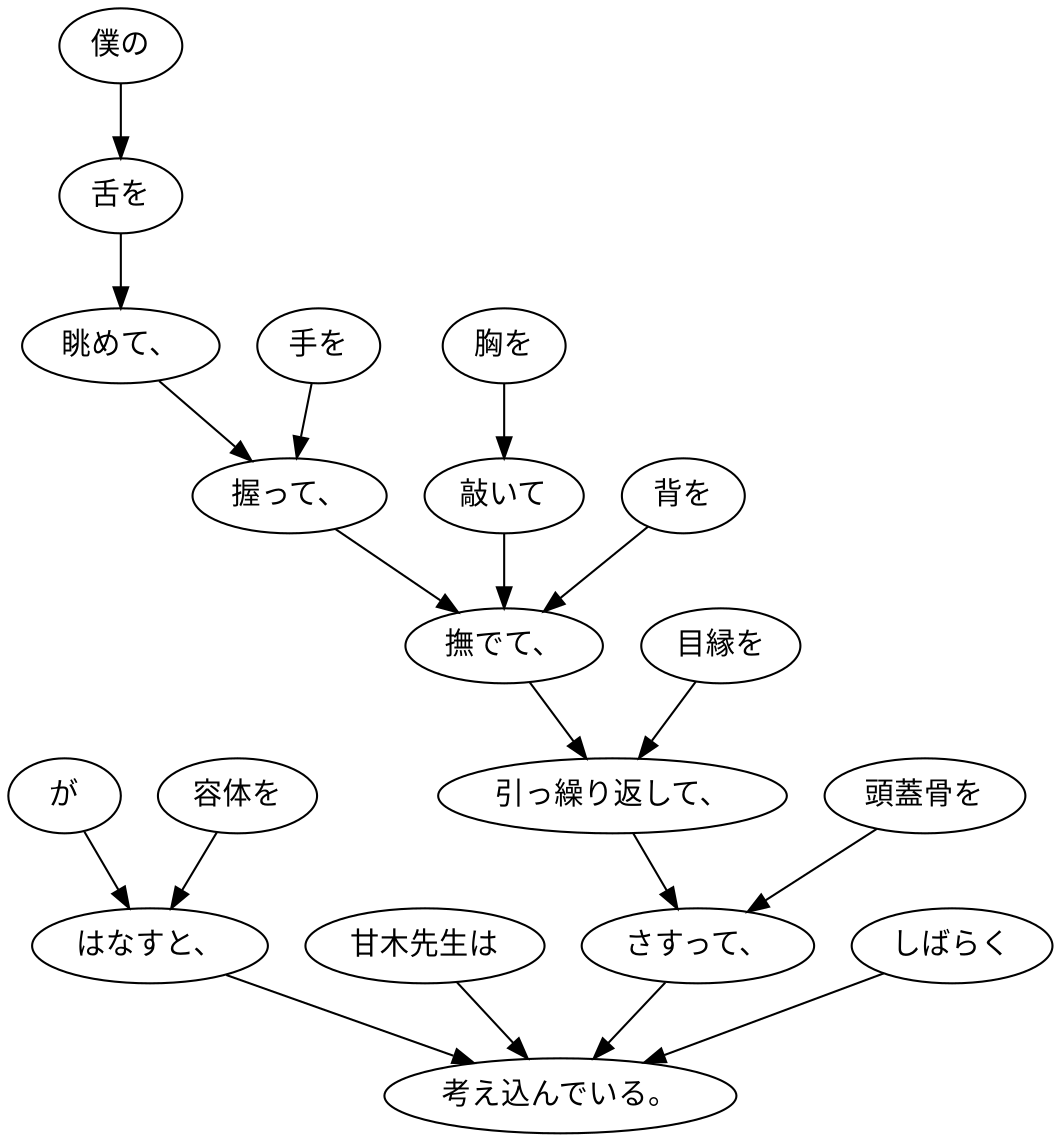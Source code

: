 digraph graph1220 {
	node0 [label="が"];
	node1 [label="容体を"];
	node2 [label="はなすと、"];
	node3 [label="甘木先生は"];
	node4 [label="僕の"];
	node5 [label="舌を"];
	node6 [label="眺めて、"];
	node7 [label="手を"];
	node8 [label="握って、"];
	node9 [label="胸を"];
	node10 [label="敲いて"];
	node11 [label="背を"];
	node12 [label="撫でて、"];
	node13 [label="目縁を"];
	node14 [label="引っ繰り返して、"];
	node15 [label="頭蓋骨を"];
	node16 [label="さすって、"];
	node17 [label="しばらく"];
	node18 [label="考え込んでいる。"];
	node0 -> node2;
	node1 -> node2;
	node2 -> node18;
	node3 -> node18;
	node4 -> node5;
	node5 -> node6;
	node6 -> node8;
	node7 -> node8;
	node8 -> node12;
	node9 -> node10;
	node10 -> node12;
	node11 -> node12;
	node12 -> node14;
	node13 -> node14;
	node14 -> node16;
	node15 -> node16;
	node16 -> node18;
	node17 -> node18;
}
